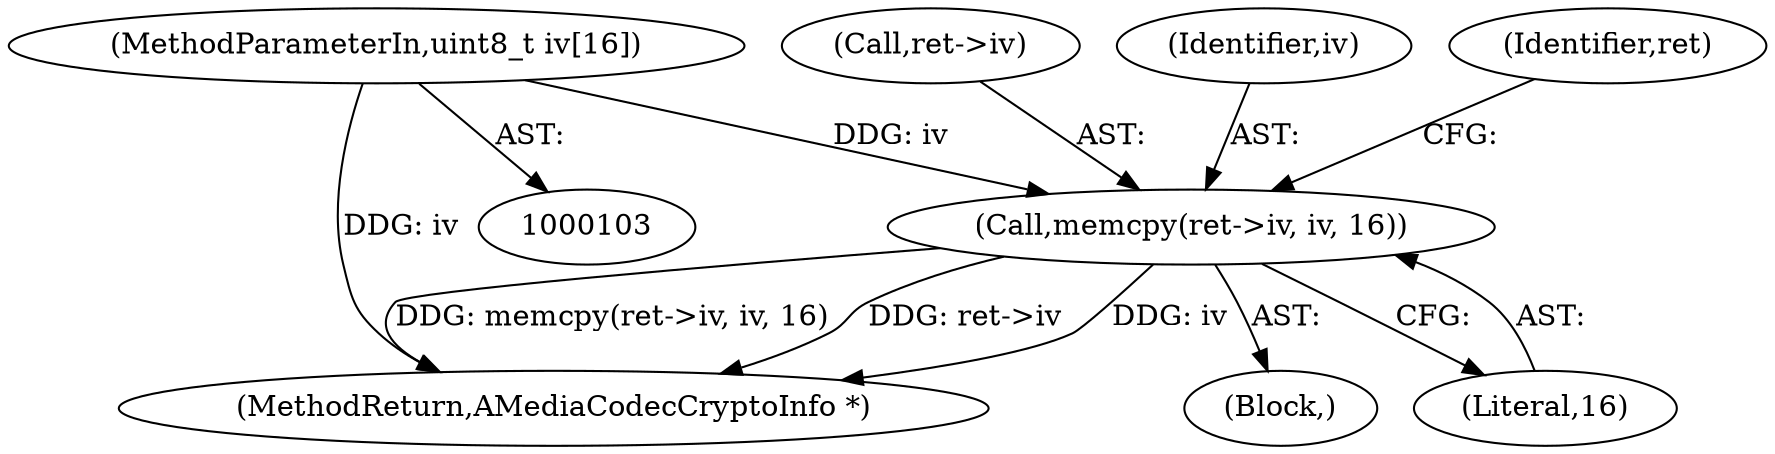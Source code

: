 digraph "0_Android_2b4667baa5a2badbdfec1794156ee17d4afef37c@array" {
"1000106" [label="(MethodParameterIn,uint8_t iv[16])"];
"1000160" [label="(Call,memcpy(ret->iv, iv, 16))"];
"1000161" [label="(Call,ret->iv)"];
"1000223" [label="(MethodReturn,AMediaCodecCryptoInfo *)"];
"1000164" [label="(Identifier,iv)"];
"1000110" [label="(Block,)"];
"1000160" [label="(Call,memcpy(ret->iv, iv, 16))"];
"1000168" [label="(Identifier,ret)"];
"1000106" [label="(MethodParameterIn,uint8_t iv[16])"];
"1000165" [label="(Literal,16)"];
"1000106" -> "1000103"  [label="AST: "];
"1000106" -> "1000223"  [label="DDG: iv"];
"1000106" -> "1000160"  [label="DDG: iv"];
"1000160" -> "1000110"  [label="AST: "];
"1000160" -> "1000165"  [label="CFG: "];
"1000161" -> "1000160"  [label="AST: "];
"1000164" -> "1000160"  [label="AST: "];
"1000165" -> "1000160"  [label="AST: "];
"1000168" -> "1000160"  [label="CFG: "];
"1000160" -> "1000223"  [label="DDG: iv"];
"1000160" -> "1000223"  [label="DDG: memcpy(ret->iv, iv, 16)"];
"1000160" -> "1000223"  [label="DDG: ret->iv"];
}
